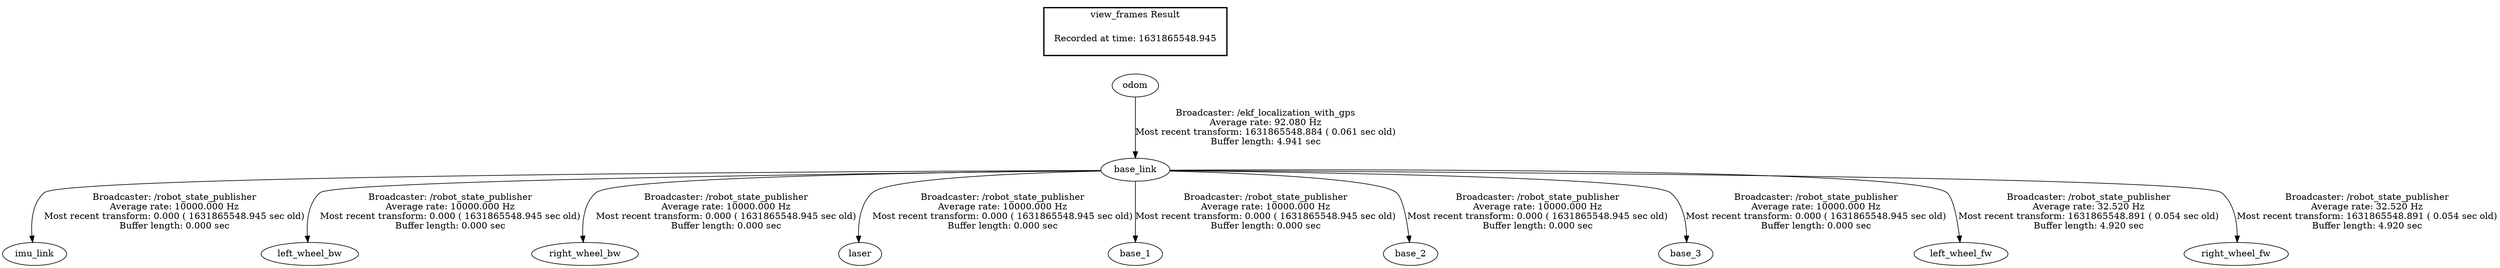 digraph G {
"odom" -> "base_link"[label="Broadcaster: /ekf_localization_with_gps\nAverage rate: 92.080 Hz\nMost recent transform: 1631865548.884 ( 0.061 sec old)\nBuffer length: 4.941 sec\n"];
"base_link" -> "imu_link"[label="Broadcaster: /robot_state_publisher\nAverage rate: 10000.000 Hz\nMost recent transform: 0.000 ( 1631865548.945 sec old)\nBuffer length: 0.000 sec\n"];
"base_link" -> "left_wheel_bw"[label="Broadcaster: /robot_state_publisher\nAverage rate: 10000.000 Hz\nMost recent transform: 0.000 ( 1631865548.945 sec old)\nBuffer length: 0.000 sec\n"];
"base_link" -> "right_wheel_bw"[label="Broadcaster: /robot_state_publisher\nAverage rate: 10000.000 Hz\nMost recent transform: 0.000 ( 1631865548.945 sec old)\nBuffer length: 0.000 sec\n"];
"base_link" -> "laser"[label="Broadcaster: /robot_state_publisher\nAverage rate: 10000.000 Hz\nMost recent transform: 0.000 ( 1631865548.945 sec old)\nBuffer length: 0.000 sec\n"];
"base_link" -> "base_1"[label="Broadcaster: /robot_state_publisher\nAverage rate: 10000.000 Hz\nMost recent transform: 0.000 ( 1631865548.945 sec old)\nBuffer length: 0.000 sec\n"];
"base_link" -> "base_2"[label="Broadcaster: /robot_state_publisher\nAverage rate: 10000.000 Hz\nMost recent transform: 0.000 ( 1631865548.945 sec old)\nBuffer length: 0.000 sec\n"];
"base_link" -> "base_3"[label="Broadcaster: /robot_state_publisher\nAverage rate: 10000.000 Hz\nMost recent transform: 0.000 ( 1631865548.945 sec old)\nBuffer length: 0.000 sec\n"];
"base_link" -> "left_wheel_fw"[label="Broadcaster: /robot_state_publisher\nAverage rate: 32.520 Hz\nMost recent transform: 1631865548.891 ( 0.054 sec old)\nBuffer length: 4.920 sec\n"];
"base_link" -> "right_wheel_fw"[label="Broadcaster: /robot_state_publisher\nAverage rate: 32.520 Hz\nMost recent transform: 1631865548.891 ( 0.054 sec old)\nBuffer length: 4.920 sec\n"];
edge [style=invis];
 subgraph cluster_legend { style=bold; color=black; label ="view_frames Result";
"Recorded at time: 1631865548.945"[ shape=plaintext ] ;
 }->"odom";
}